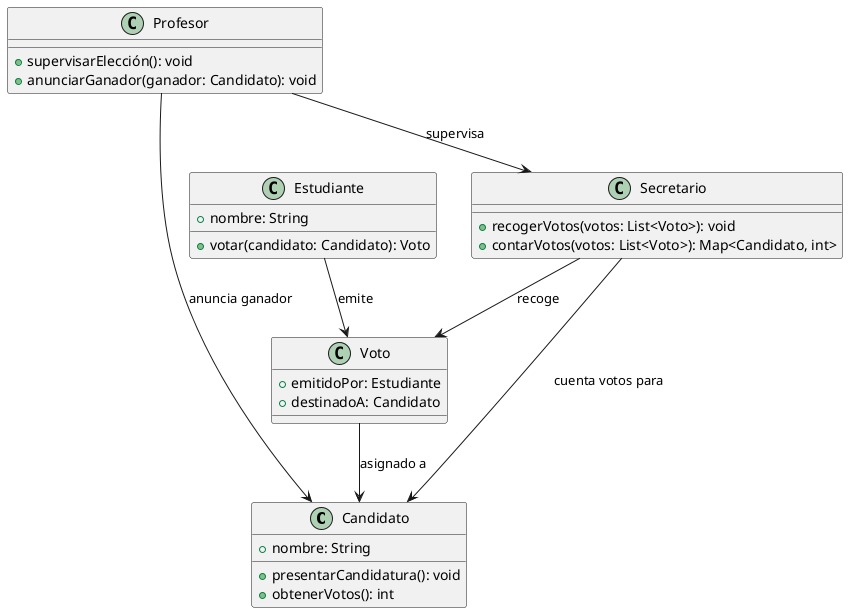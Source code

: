@startuml
class Candidato {
    +nombre: String
    +presentarCandidatura(): void
    +obtenerVotos(): int
}

class Voto {
    +emitidoPor: Estudiante
    +destinadoA: Candidato
}

class Estudiante {
    +nombre: String
    +votar(candidato: Candidato): Voto
}

class Secretario {
    +recogerVotos(votos: List<Voto>): void
    +contarVotos(votos: List<Voto>): Map<Candidato, int>
}

class Profesor {
    +supervisarElección(): void
    +anunciarGanador(ganador: Candidato): void
}

Estudiante --> Voto : emite
Voto --> Candidato : asignado a
Profesor --> Secretario : supervisa
Secretario --> Voto : recoge
Secretario --> Candidato : cuenta votos para
Profesor --> Candidato : anuncia ganador
@enduml